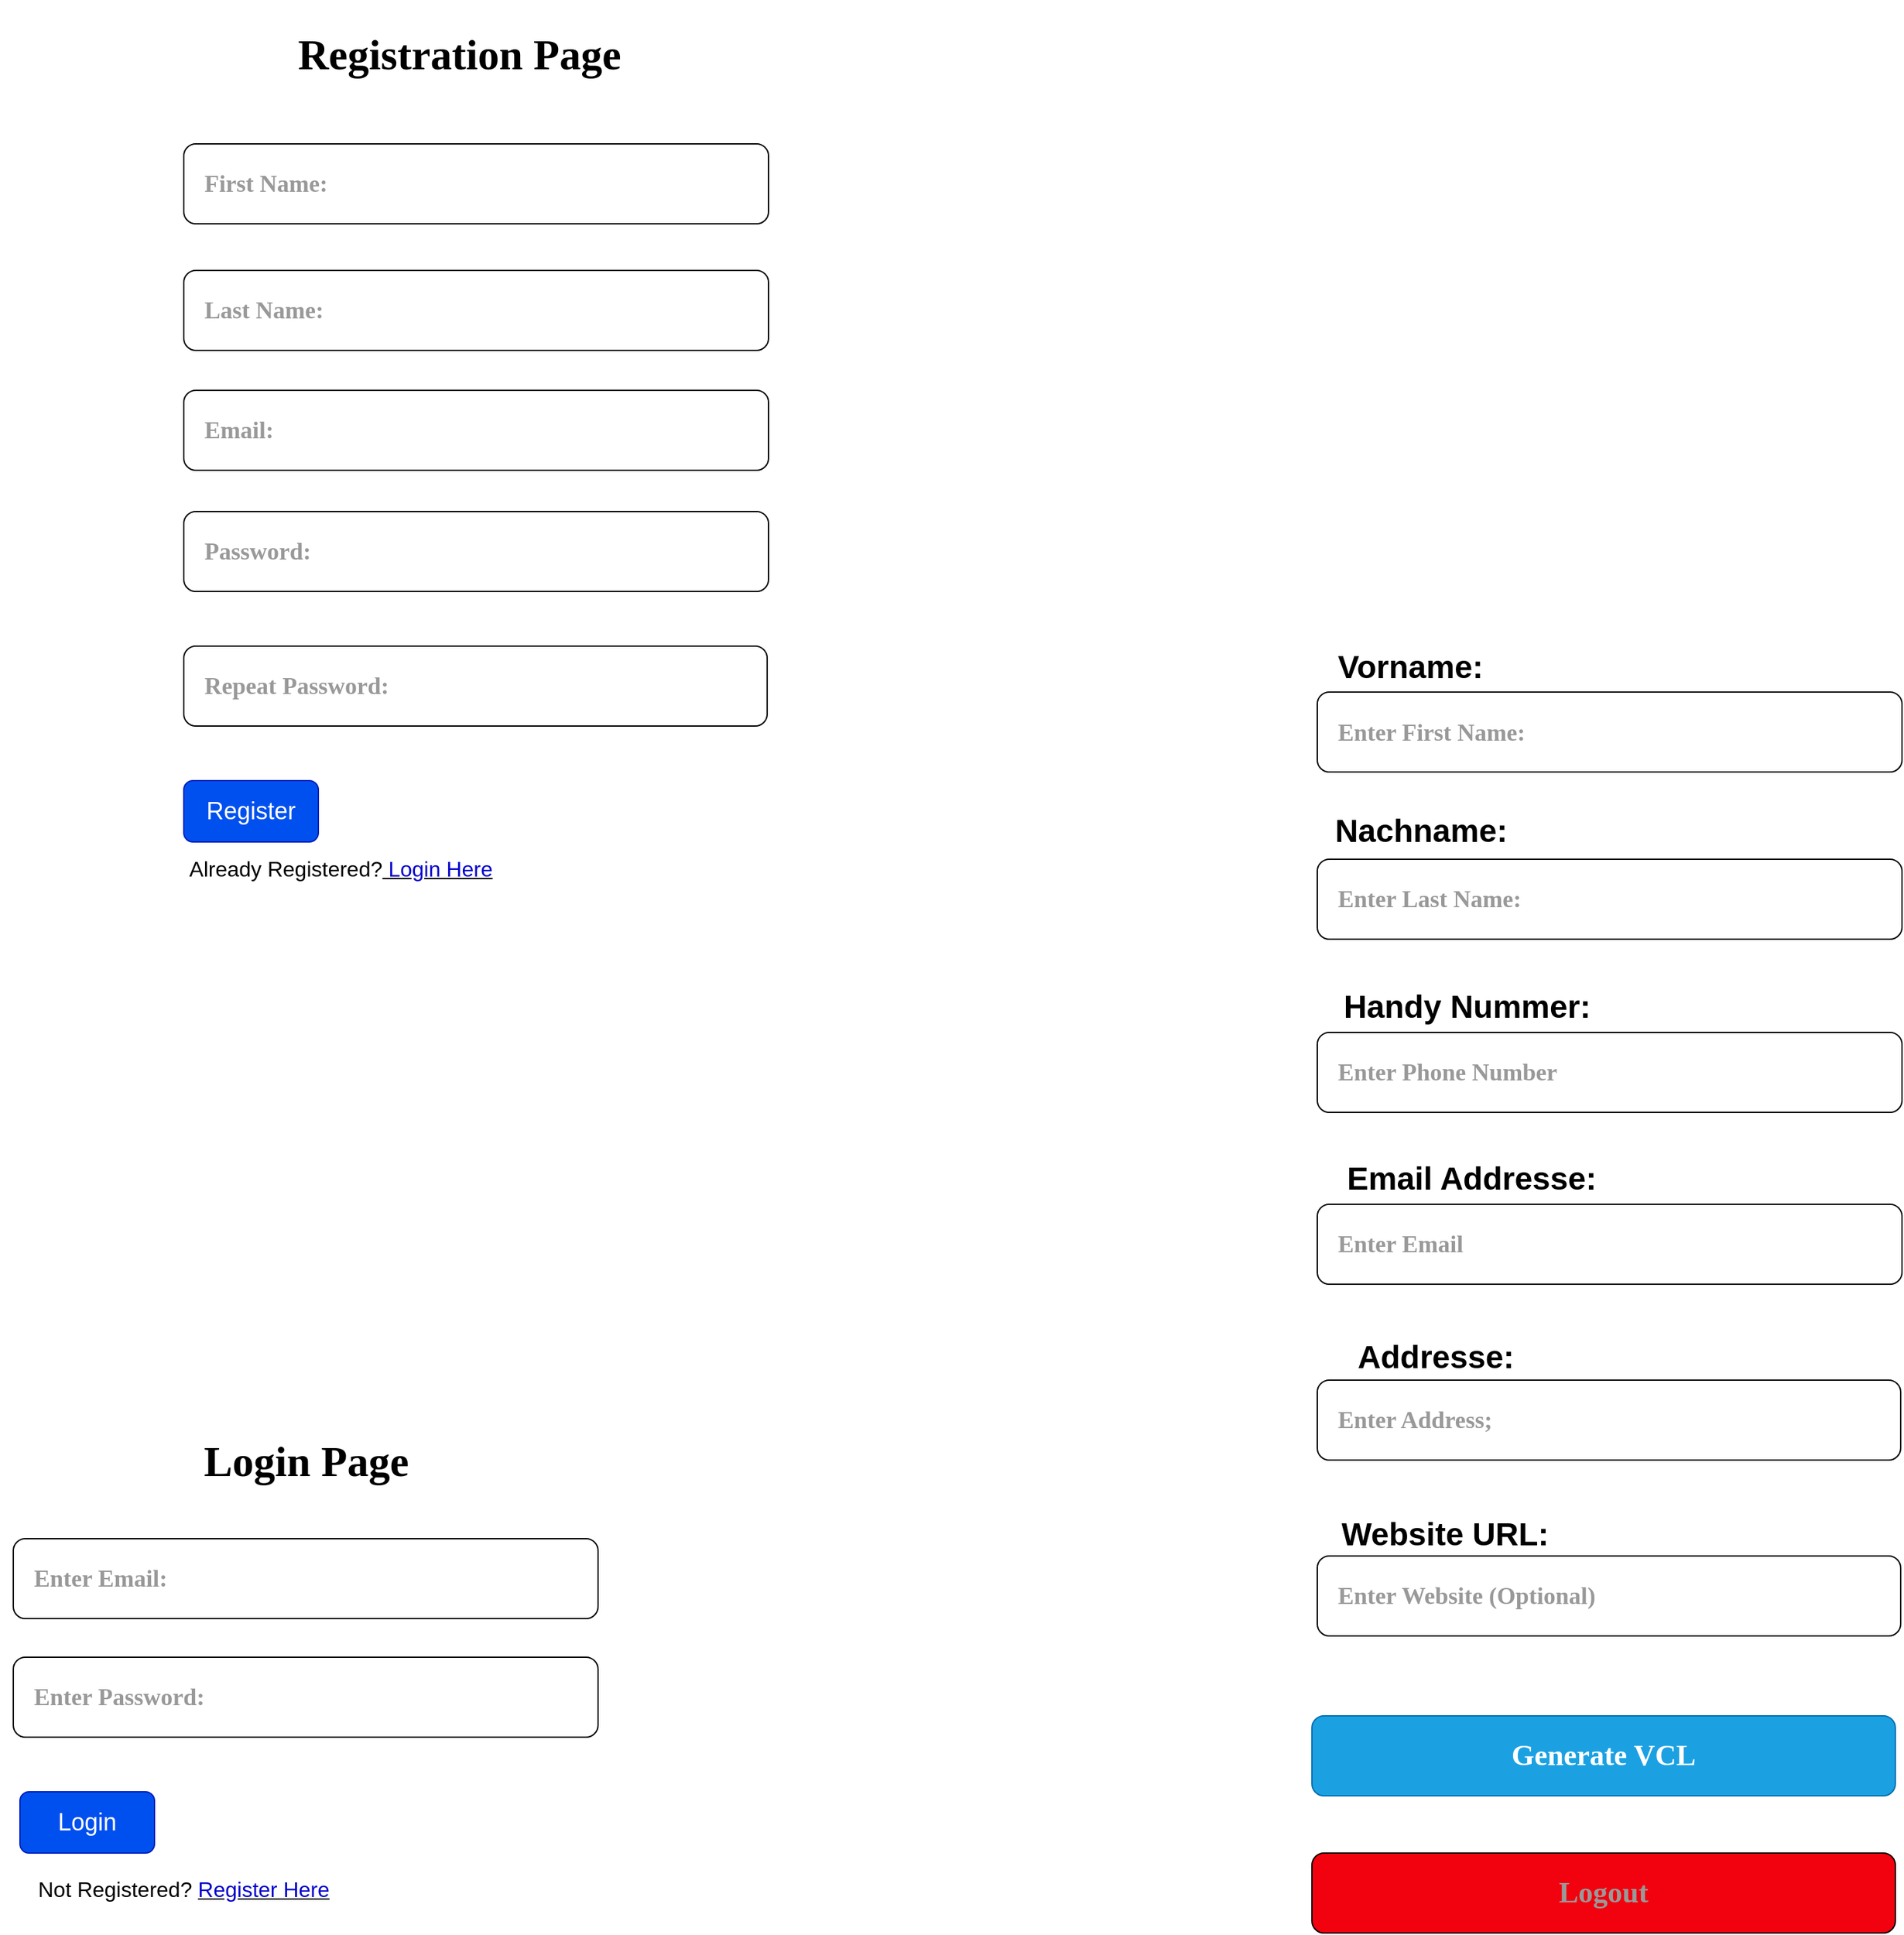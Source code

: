 <mxfile version="24.9.2">
  <diagram name="Seite-1" id="P_Z-CtM8KeB6a6dAlDwf">
    <mxGraphModel dx="3406" dy="2006" grid="0" gridSize="10" guides="1" tooltips="1" connect="1" arrows="1" fold="1" page="0" pageScale="1" pageWidth="827" pageHeight="1169" math="0" shadow="0">
      <root>
        <mxCell id="0" />
        <mxCell id="1" parent="0" />
        <mxCell id="oma9RBilxy_u-VlhMH7N-1" value="&lt;h2&gt;&lt;font color=&quot;#999999&quot; face=&quot;Comic Sans MS&quot;&gt;&amp;nbsp; &amp;nbsp;First Name:&lt;/font&gt;&lt;/h2&gt;" style="rounded=1;whiteSpace=wrap;html=1;align=left;strokeWidth=1;" parent="1" vertex="1">
          <mxGeometry x="-666" y="-625" width="439" height="60" as="geometry" />
        </mxCell>
        <mxCell id="oma9RBilxy_u-VlhMH7N-2" value="&lt;h2&gt;&lt;font style=&quot;&quot; color=&quot;#999999&quot; face=&quot;Comic Sans MS&quot;&gt;&amp;nbsp; &amp;nbsp;Last Name:&lt;/font&gt;&lt;/h2&gt;" style="rounded=1;whiteSpace=wrap;html=1;align=left;" parent="1" vertex="1">
          <mxGeometry x="-666" y="-530" width="439" height="60" as="geometry" />
        </mxCell>
        <mxCell id="oma9RBilxy_u-VlhMH7N-3" value="&lt;font style=&quot;font-size: 18px;&quot;&gt;Register&lt;/font&gt;" style="rounded=1;whiteSpace=wrap;html=1;fillColor=#0050ef;fontColor=#ffffff;strokeColor=#001DBC;" parent="1" vertex="1">
          <mxGeometry x="-666" y="-147" width="101" height="46" as="geometry" />
        </mxCell>
        <mxCell id="oma9RBilxy_u-VlhMH7N-4" value="Already Registered?&lt;u&gt;&lt;font color=&quot;#0000cc&quot;&gt;&amp;nbsp;Login Here&lt;/font&gt;&lt;/u&gt;" style="text;html=1;align=center;verticalAlign=middle;whiteSpace=wrap;rounded=0;fontSize=16;" parent="1" vertex="1">
          <mxGeometry x="-686" y="-96" width="276" height="30" as="geometry" />
        </mxCell>
        <mxCell id="oma9RBilxy_u-VlhMH7N-5" value="&lt;h2&gt;&lt;font style=&quot;&quot; color=&quot;#999999&quot; face=&quot;Comic Sans MS&quot;&gt;&amp;nbsp; &amp;nbsp;Repeat Password:&lt;/font&gt;&lt;/h2&gt;" style="rounded=1;whiteSpace=wrap;html=1;align=left;" parent="1" vertex="1">
          <mxGeometry x="-666" y="-248" width="438" height="60" as="geometry" />
        </mxCell>
        <mxCell id="oma9RBilxy_u-VlhMH7N-6" value="&lt;h2&gt;&lt;font style=&quot;&quot; color=&quot;#999999&quot; face=&quot;Comic Sans MS&quot;&gt;&amp;nbsp; &amp;nbsp;Password:&lt;/font&gt;&lt;/h2&gt;" style="rounded=1;whiteSpace=wrap;html=1;align=left;" parent="1" vertex="1">
          <mxGeometry x="-666" y="-349" width="439" height="60" as="geometry" />
        </mxCell>
        <mxCell id="oma9RBilxy_u-VlhMH7N-7" value="&lt;h2&gt;&lt;font style=&quot;&quot; color=&quot;#999999&quot; face=&quot;Comic Sans MS&quot;&gt;&amp;nbsp; &amp;nbsp;Email:&lt;/font&gt;&lt;/h2&gt;" style="rounded=1;whiteSpace=wrap;html=1;align=left;" parent="1" vertex="1">
          <mxGeometry x="-666" y="-440" width="439" height="60" as="geometry" />
        </mxCell>
        <mxCell id="oma9RBilxy_u-VlhMH7N-8" value="&lt;h1&gt;&lt;font face=&quot;Comic Sans MS&quot;&gt;Registration Page&lt;/font&gt;&lt;/h1&gt;" style="text;html=1;align=center;verticalAlign=middle;whiteSpace=wrap;rounded=0;fontSize=16;" parent="1" vertex="1">
          <mxGeometry x="-650" y="-707" width="382" height="30" as="geometry" />
        </mxCell>
        <mxCell id="oma9RBilxy_u-VlhMH7N-9" value="&lt;h2&gt;&lt;font style=&quot;&quot; color=&quot;#999999&quot; face=&quot;Comic Sans MS&quot;&gt;&amp;nbsp; &amp;nbsp;Enter Email:&lt;/font&gt;&lt;/h2&gt;" style="rounded=1;whiteSpace=wrap;html=1;align=left;" parent="1" vertex="1">
          <mxGeometry x="-794" y="422" width="439" height="60" as="geometry" />
        </mxCell>
        <mxCell id="oma9RBilxy_u-VlhMH7N-10" value="&lt;h2&gt;&lt;font style=&quot;&quot; color=&quot;#999999&quot; face=&quot;Comic Sans MS&quot;&gt;&amp;nbsp; &amp;nbsp;Enter Password:&lt;/font&gt;&lt;/h2&gt;" style="rounded=1;whiteSpace=wrap;html=1;align=left;" parent="1" vertex="1">
          <mxGeometry x="-794" y="511" width="439" height="60" as="geometry" />
        </mxCell>
        <mxCell id="oma9RBilxy_u-VlhMH7N-11" value="&lt;font style=&quot;font-size: 18px;&quot;&gt;Login&lt;/font&gt;" style="rounded=1;whiteSpace=wrap;html=1;fillColor=#0050ef;fontColor=#ffffff;strokeColor=#001DBC;" parent="1" vertex="1">
          <mxGeometry x="-789" y="612" width="101" height="46" as="geometry" />
        </mxCell>
        <mxCell id="oma9RBilxy_u-VlhMH7N-12" value="Not Registered?&amp;nbsp;&lt;u&gt;&lt;font color=&quot;#0000cc&quot;&gt;Register Here&lt;/font&gt;&lt;/u&gt;" style="text;html=1;align=center;verticalAlign=middle;whiteSpace=wrap;rounded=0;fontSize=16;" parent="1" vertex="1">
          <mxGeometry x="-804" y="670" width="276" height="30" as="geometry" />
        </mxCell>
        <mxCell id="oma9RBilxy_u-VlhMH7N-13" value="&lt;h2&gt;&lt;font color=&quot;#999999&quot; face=&quot;Comic Sans MS&quot;&gt;&amp;nbsp; &amp;nbsp;Enter First Name:&lt;/font&gt;&lt;/h2&gt;" style="rounded=1;whiteSpace=wrap;html=1;align=left;strokeWidth=1;" parent="1" vertex="1">
          <mxGeometry x="185" y="-213.5" width="439" height="60" as="geometry" />
        </mxCell>
        <mxCell id="oma9RBilxy_u-VlhMH7N-14" value="&lt;h2&gt;&lt;font style=&quot;&quot; color=&quot;#999999&quot; face=&quot;Comic Sans MS&quot;&gt;&amp;nbsp; &amp;nbsp;Enter Last Name:&lt;/font&gt;&lt;/h2&gt;" style="rounded=1;whiteSpace=wrap;html=1;align=left;" parent="1" vertex="1">
          <mxGeometry x="185" y="-88" width="439" height="60" as="geometry" />
        </mxCell>
        <mxCell id="oma9RBilxy_u-VlhMH7N-15" value="&lt;h2&gt;&lt;font style=&quot;&quot; color=&quot;#999999&quot; face=&quot;Comic Sans MS&quot;&gt;&amp;nbsp; &amp;nbsp;Enter Address;&lt;/font&gt;&lt;/h2&gt;" style="rounded=1;whiteSpace=wrap;html=1;align=left;" parent="1" vertex="1">
          <mxGeometry x="185" y="303" width="438" height="60" as="geometry" />
        </mxCell>
        <mxCell id="oma9RBilxy_u-VlhMH7N-16" value="&lt;h2&gt;&lt;font face=&quot;Comic Sans MS&quot; color=&quot;#999999&quot;&gt;&amp;nbsp; &amp;nbsp;Enter Email&lt;/font&gt;&lt;/h2&gt;" style="rounded=1;whiteSpace=wrap;html=1;align=left;" parent="1" vertex="1">
          <mxGeometry x="185" y="171" width="439" height="60" as="geometry" />
        </mxCell>
        <mxCell id="oma9RBilxy_u-VlhMH7N-17" value="&lt;h2&gt;&lt;font face=&quot;Comic Sans MS&quot; color=&quot;#999999&quot;&gt;&amp;nbsp; &amp;nbsp;Enter Phone Number&lt;/font&gt;&lt;/h2&gt;" style="rounded=1;whiteSpace=wrap;html=1;align=left;" parent="1" vertex="1">
          <mxGeometry x="185" y="42" width="439" height="60" as="geometry" />
        </mxCell>
        <mxCell id="oma9RBilxy_u-VlhMH7N-18" value="&lt;h2&gt;&lt;b&gt;Vorname:&lt;/b&gt;&lt;/h2&gt;" style="text;html=1;align=center;verticalAlign=middle;whiteSpace=wrap;rounded=0;fontSize=16;" parent="1" vertex="1">
          <mxGeometry x="166" y="-262" width="178" height="59" as="geometry" />
        </mxCell>
        <mxCell id="oma9RBilxy_u-VlhMH7N-19" value="&lt;h2&gt;&lt;b&gt;Nachname:&lt;/b&gt;&lt;/h2&gt;" style="text;html=1;align=center;verticalAlign=middle;whiteSpace=wrap;rounded=0;fontSize=16;" parent="1" vertex="1">
          <mxGeometry x="174" y="-139" width="178" height="59" as="geometry" />
        </mxCell>
        <mxCell id="oma9RBilxy_u-VlhMH7N-20" value="&lt;h2&gt;&lt;b&gt;Handy Nummer:&lt;/b&gt;&lt;/h2&gt;" style="text;html=1;align=center;verticalAlign=middle;whiteSpace=wrap;rounded=0;fontSize=16;" parent="1" vertex="1">
          <mxGeometry x="152" y="-7" width="291" height="59" as="geometry" />
        </mxCell>
        <mxCell id="oma9RBilxy_u-VlhMH7N-21" value="&lt;h2&gt;&lt;b&gt;Email Addresse:&lt;/b&gt;&lt;/h2&gt;" style="text;html=1;align=center;verticalAlign=middle;whiteSpace=wrap;rounded=0;fontSize=16;" parent="1" vertex="1">
          <mxGeometry x="166" y="122" width="269.5" height="59" as="geometry" />
        </mxCell>
        <mxCell id="oma9RBilxy_u-VlhMH7N-22" value="&lt;h2&gt;&lt;b&gt;Addresse:&lt;/b&gt;&lt;/h2&gt;" style="text;html=1;align=center;verticalAlign=middle;whiteSpace=wrap;rounded=0;fontSize=16;" parent="1" vertex="1">
          <mxGeometry x="185" y="256" width="178" height="59" as="geometry" />
        </mxCell>
        <mxCell id="XCK5fGgqwGaOOyW1Cpr2-1" value="&lt;h2&gt;&lt;b&gt;Website URL:&lt;/b&gt;&lt;/h2&gt;" style="text;html=1;align=center;verticalAlign=middle;whiteSpace=wrap;rounded=0;fontSize=16;" parent="1" vertex="1">
          <mxGeometry x="192" y="389" width="178" height="59" as="geometry" />
        </mxCell>
        <mxCell id="XCK5fGgqwGaOOyW1Cpr2-2" value="&lt;h2&gt;&lt;font style=&quot;&quot; color=&quot;#999999&quot; face=&quot;Comic Sans MS&quot;&gt;&amp;nbsp; &amp;nbsp;Enter Website (Optional)&lt;/font&gt;&lt;/h2&gt;" style="rounded=1;whiteSpace=wrap;html=1;align=left;" parent="1" vertex="1">
          <mxGeometry x="185" y="435" width="438" height="60" as="geometry" />
        </mxCell>
        <mxCell id="XCK5fGgqwGaOOyW1Cpr2-5" value="&lt;h2&gt;&lt;font style=&quot;font-size: 22px;&quot; face=&quot;Comic Sans MS&quot;&gt;Generate VCL&lt;/font&gt;&lt;/h2&gt;" style="rounded=1;whiteSpace=wrap;html=1;align=center;fillColor=#1ba1e2;fontColor=#ffffff;strokeColor=#006EAF;" parent="1" vertex="1">
          <mxGeometry x="181" y="555" width="438" height="60" as="geometry" />
        </mxCell>
        <mxCell id="XCK5fGgqwGaOOyW1Cpr2-6" value="&lt;h2&gt;&lt;font style=&quot;font-size: 22px;&quot; color=&quot;#999999&quot; face=&quot;Comic Sans MS&quot;&gt;Logout&lt;/font&gt;&lt;/h2&gt;" style="rounded=1;whiteSpace=wrap;html=1;align=center;fillColor=#F2020E;" parent="1" vertex="1">
          <mxGeometry x="181" y="658" width="438" height="60" as="geometry" />
        </mxCell>
        <mxCell id="3GW3YJOn8EiQcFpTq5T--1" value="&lt;h1&gt;&lt;font face=&quot;Comic Sans MS&quot;&gt;Login Page&lt;/font&gt;&lt;/h1&gt;" style="text;html=1;align=center;verticalAlign=middle;whiteSpace=wrap;rounded=0;fontSize=16;" vertex="1" parent="1">
          <mxGeometry x="-765.5" y="349" width="382" height="30" as="geometry" />
        </mxCell>
      </root>
    </mxGraphModel>
  </diagram>
</mxfile>
